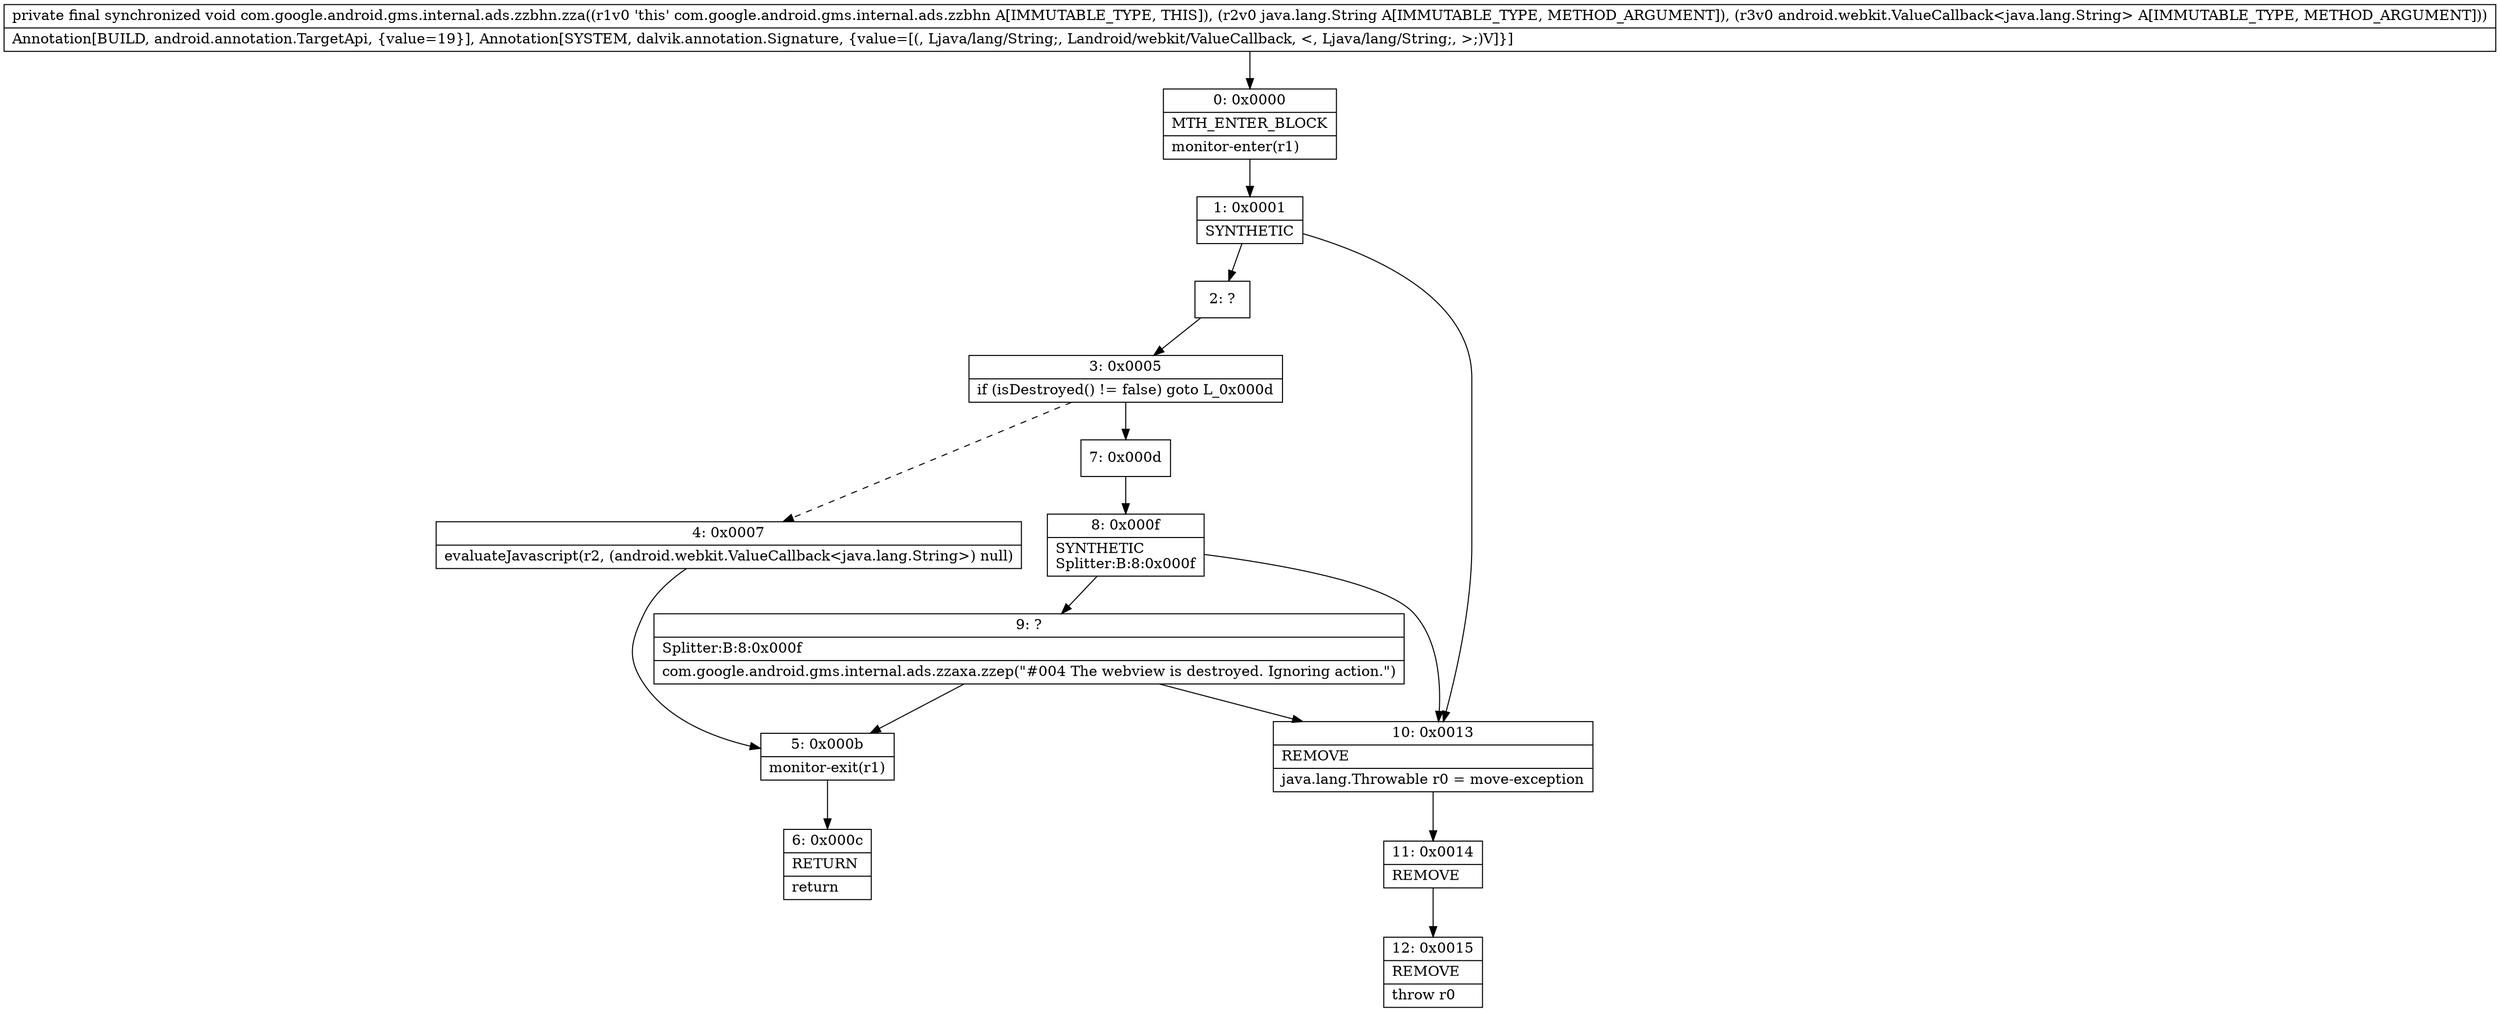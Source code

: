 digraph "CFG forcom.google.android.gms.internal.ads.zzbhn.zza(Ljava\/lang\/String;Landroid\/webkit\/ValueCallback;)V" {
Node_0 [shape=record,label="{0\:\ 0x0000|MTH_ENTER_BLOCK\l|monitor\-enter(r1)\l}"];
Node_1 [shape=record,label="{1\:\ 0x0001|SYNTHETIC\l}"];
Node_2 [shape=record,label="{2\:\ ?}"];
Node_3 [shape=record,label="{3\:\ 0x0005|if (isDestroyed() != false) goto L_0x000d\l}"];
Node_4 [shape=record,label="{4\:\ 0x0007|evaluateJavascript(r2, (android.webkit.ValueCallback\<java.lang.String\>) null)\l}"];
Node_5 [shape=record,label="{5\:\ 0x000b|monitor\-exit(r1)\l}"];
Node_6 [shape=record,label="{6\:\ 0x000c|RETURN\l|return\l}"];
Node_7 [shape=record,label="{7\:\ 0x000d}"];
Node_8 [shape=record,label="{8\:\ 0x000f|SYNTHETIC\lSplitter:B:8:0x000f\l}"];
Node_9 [shape=record,label="{9\:\ ?|Splitter:B:8:0x000f\l|com.google.android.gms.internal.ads.zzaxa.zzep(\"#004 The webview is destroyed. Ignoring action.\")\l}"];
Node_10 [shape=record,label="{10\:\ 0x0013|REMOVE\l|java.lang.Throwable r0 = move\-exception\l}"];
Node_11 [shape=record,label="{11\:\ 0x0014|REMOVE\l}"];
Node_12 [shape=record,label="{12\:\ 0x0015|REMOVE\l|throw r0\l}"];
MethodNode[shape=record,label="{private final synchronized void com.google.android.gms.internal.ads.zzbhn.zza((r1v0 'this' com.google.android.gms.internal.ads.zzbhn A[IMMUTABLE_TYPE, THIS]), (r2v0 java.lang.String A[IMMUTABLE_TYPE, METHOD_ARGUMENT]), (r3v0 android.webkit.ValueCallback\<java.lang.String\> A[IMMUTABLE_TYPE, METHOD_ARGUMENT]))  | Annotation[BUILD, android.annotation.TargetApi, \{value=19\}], Annotation[SYSTEM, dalvik.annotation.Signature, \{value=[(, Ljava\/lang\/String;, Landroid\/webkit\/ValueCallback, \<, Ljava\/lang\/String;, \>;)V]\}]\l}"];
MethodNode -> Node_0;
Node_0 -> Node_1;
Node_1 -> Node_2;
Node_1 -> Node_10;
Node_2 -> Node_3;
Node_3 -> Node_4[style=dashed];
Node_3 -> Node_7;
Node_4 -> Node_5;
Node_5 -> Node_6;
Node_7 -> Node_8;
Node_8 -> Node_9;
Node_8 -> Node_10;
Node_9 -> Node_10;
Node_9 -> Node_5;
Node_10 -> Node_11;
Node_11 -> Node_12;
}

